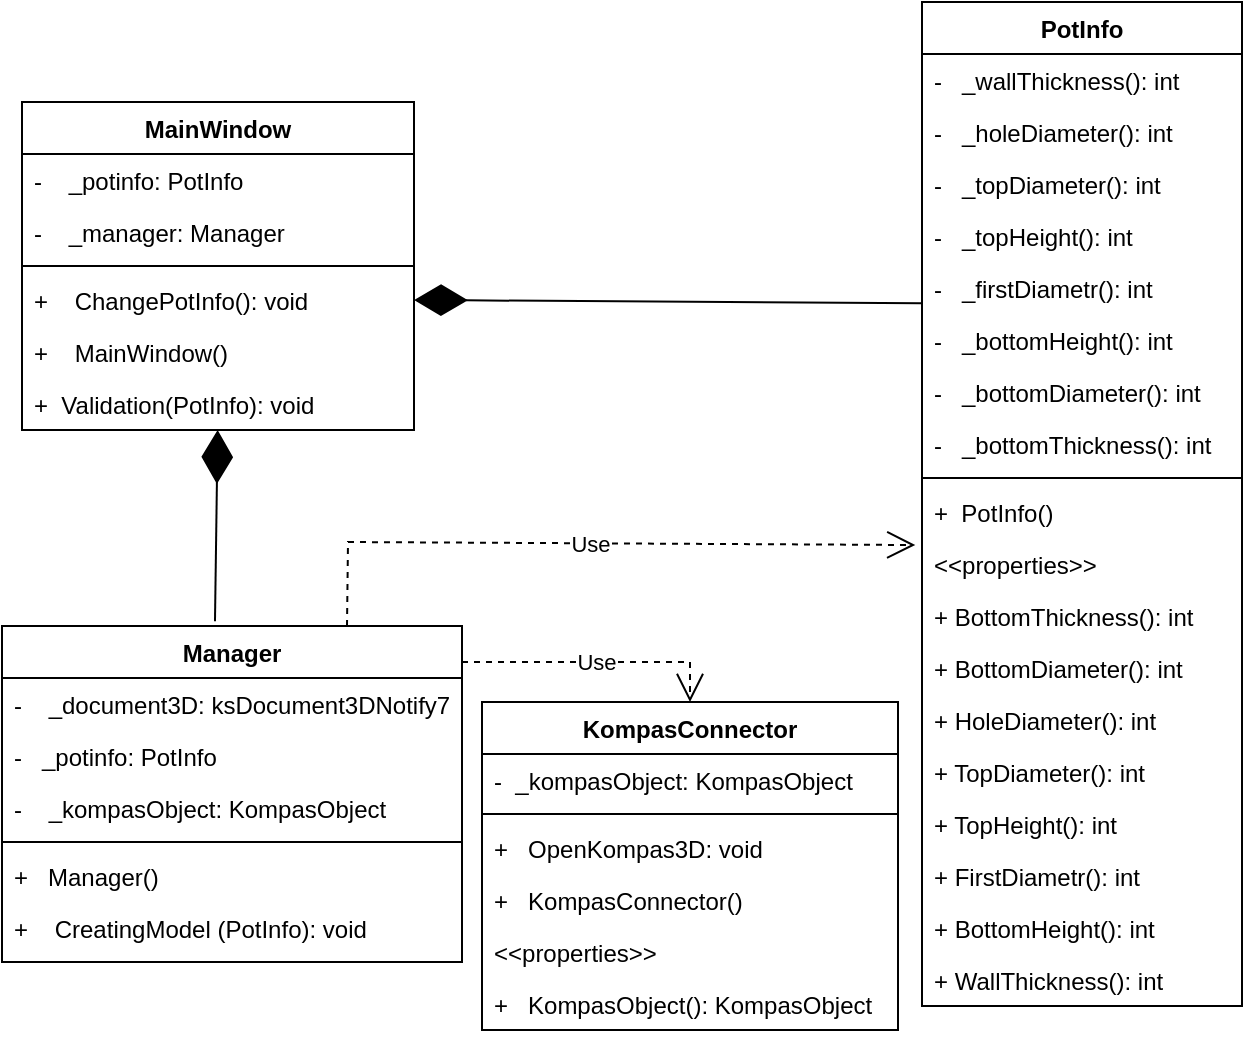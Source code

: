 <mxfile version="20.5.1" type="device"><diagram id="Dw9jkruGkAAfNnn6CsWD" name="Страница 1"><mxGraphModel dx="1422" dy="697" grid="1" gridSize="10" guides="1" tooltips="1" connect="1" arrows="1" fold="1" page="1" pageScale="1" pageWidth="827" pageHeight="1169" math="0" shadow="0"><root><mxCell id="0"/><mxCell id="1" parent="0"/><mxCell id="0Sj3Hk5YKgG8gM9VWXts-5" value="Manager" style="swimlane;fontStyle=1;align=center;verticalAlign=top;childLayout=stackLayout;horizontal=1;startSize=26;horizontalStack=0;resizeParent=1;resizeParentMax=0;resizeLast=0;collapsible=1;marginBottom=0;" parent="1" vertex="1"><mxGeometry x="30" y="342" width="230" height="168" as="geometry"/></mxCell><mxCell id="p9bLBqlXqu2lqVMAhuD6-3" value="-    _document3D: ksDocument3DNotify7" style="text;strokeColor=none;fillColor=none;align=left;verticalAlign=top;spacingLeft=4;spacingRight=4;overflow=hidden;rotatable=0;points=[[0,0.5],[1,0.5]];portConstraint=eastwest;" parent="0Sj3Hk5YKgG8gM9VWXts-5" vertex="1"><mxGeometry y="26" width="230" height="26" as="geometry"/></mxCell><mxCell id="p9bLBqlXqu2lqVMAhuD6-5" value="-   _potinfo: PotInfo" style="text;strokeColor=none;fillColor=none;align=left;verticalAlign=top;spacingLeft=4;spacingRight=4;overflow=hidden;rotatable=0;points=[[0,0.5],[1,0.5]];portConstraint=eastwest;" parent="0Sj3Hk5YKgG8gM9VWXts-5" vertex="1"><mxGeometry y="52" width="230" height="26" as="geometry"/></mxCell><mxCell id="p9bLBqlXqu2lqVMAhuD6-2" value="-    _kompasObject: KompasObject" style="text;strokeColor=none;fillColor=none;align=left;verticalAlign=top;spacingLeft=4;spacingRight=4;overflow=hidden;rotatable=0;points=[[0,0.5],[1,0.5]];portConstraint=eastwest;" parent="0Sj3Hk5YKgG8gM9VWXts-5" vertex="1"><mxGeometry y="78" width="230" height="26" as="geometry"/></mxCell><mxCell id="0Sj3Hk5YKgG8gM9VWXts-7" value="" style="line;strokeWidth=1;fillColor=none;align=left;verticalAlign=middle;spacingTop=-1;spacingLeft=3;spacingRight=3;rotatable=0;labelPosition=right;points=[];portConstraint=eastwest;strokeColor=inherit;" parent="0Sj3Hk5YKgG8gM9VWXts-5" vertex="1"><mxGeometry y="104" width="230" height="8" as="geometry"/></mxCell><mxCell id="0Sj3Hk5YKgG8gM9VWXts-41" value="+   Manager()" style="text;strokeColor=none;fillColor=none;align=left;verticalAlign=top;spacingLeft=4;spacingRight=4;overflow=hidden;rotatable=0;points=[[0,0.5],[1,0.5]];portConstraint=eastwest;" parent="0Sj3Hk5YKgG8gM9VWXts-5" vertex="1"><mxGeometry y="112" width="230" height="26" as="geometry"/></mxCell><mxCell id="p9bLBqlXqu2lqVMAhuD6-4" value="+    CreatingModel (PotInfo): void" style="text;strokeColor=none;fillColor=none;align=left;verticalAlign=top;spacingLeft=4;spacingRight=4;overflow=hidden;rotatable=0;points=[[0,0.5],[1,0.5]];portConstraint=eastwest;" parent="0Sj3Hk5YKgG8gM9VWXts-5" vertex="1"><mxGeometry y="138" width="230" height="30" as="geometry"/></mxCell><mxCell id="0Sj3Hk5YKgG8gM9VWXts-49" value="" style="endArrow=diamondThin;endFill=1;endSize=24;html=1;rounded=0;exitX=0.463;exitY=-0.014;exitDx=0;exitDy=0;exitPerimeter=0;" parent="1" source="0Sj3Hk5YKgG8gM9VWXts-5" target="p9bLBqlXqu2lqVMAhuD6-1" edge="1"><mxGeometry width="160" relative="1" as="geometry"><mxPoint x="170" y="323" as="sourcePoint"/><mxPoint x="120" y="270" as="targetPoint"/></mxGeometry></mxCell><mxCell id="0Sj3Hk5YKgG8gM9VWXts-53" value="" style="endArrow=diamondThin;endFill=1;endSize=24;html=1;rounded=0;exitX=0;exitY=0.795;exitDx=0;exitDy=0;entryX=1;entryY=0.5;entryDx=0;entryDy=0;exitPerimeter=0;" parent="1" source="q-m_3trNHtng3il_8sMD-60" target="q-m_3trNHtng3il_8sMD-4" edge="1"><mxGeometry width="160" relative="1" as="geometry"><mxPoint x="430.96" y="157.56" as="sourcePoint"/><mxPoint x="380" y="200.44" as="targetPoint"/></mxGeometry></mxCell><mxCell id="0Sj3Hk5YKgG8gM9VWXts-59" value="Use" style="endArrow=open;endSize=12;dashed=1;html=1;rounded=0;exitX=0.75;exitY=0;exitDx=0;exitDy=0;entryX=-0.021;entryY=0.135;entryDx=0;entryDy=0;entryPerimeter=0;" parent="1" source="0Sj3Hk5YKgG8gM9VWXts-5" target="q-m_3trNHtng3il_8sMD-65" edge="1"><mxGeometry width="160" relative="1" as="geometry"><mxPoint x="330" y="440" as="sourcePoint"/><mxPoint x="480" y="300" as="targetPoint"/><Array as="points"><mxPoint x="203" y="300"/></Array></mxGeometry></mxCell><mxCell id="q-m_3trNHtng3il_8sMD-1" value="MainWindow" style="swimlane;fontStyle=1;align=center;verticalAlign=top;childLayout=stackLayout;horizontal=1;startSize=26;horizontalStack=0;resizeParent=1;resizeParentMax=0;resizeLast=0;collapsible=1;marginBottom=0;" parent="1" vertex="1"><mxGeometry x="40" y="80" width="196" height="164" as="geometry"/></mxCell><mxCell id="q-m_3trNHtng3il_8sMD-2" value="-    _potinfo: PotInfo" style="text;strokeColor=none;fillColor=none;align=left;verticalAlign=top;spacingLeft=4;spacingRight=4;overflow=hidden;rotatable=0;points=[[0,0.5],[1,0.5]];portConstraint=eastwest;" parent="q-m_3trNHtng3il_8sMD-1" vertex="1"><mxGeometry y="26" width="196" height="26" as="geometry"/></mxCell><mxCell id="q-m_3trNHtng3il_8sMD-5" value="-    _manager: Manager" style="text;strokeColor=none;fillColor=none;align=left;verticalAlign=top;spacingLeft=4;spacingRight=4;overflow=hidden;rotatable=0;points=[[0,0.5],[1,0.5]];portConstraint=eastwest;" parent="q-m_3trNHtng3il_8sMD-1" vertex="1"><mxGeometry y="52" width="196" height="26" as="geometry"/></mxCell><mxCell id="q-m_3trNHtng3il_8sMD-3" value="" style="line;strokeWidth=1;fillColor=none;align=left;verticalAlign=middle;spacingTop=-1;spacingLeft=3;spacingRight=3;rotatable=0;labelPosition=right;points=[];portConstraint=eastwest;strokeColor=inherit;" parent="q-m_3trNHtng3il_8sMD-1" vertex="1"><mxGeometry y="78" width="196" height="8" as="geometry"/></mxCell><mxCell id="q-m_3trNHtng3il_8sMD-4" value="+    ChangePotInfo(): void" style="text;strokeColor=none;fillColor=none;align=left;verticalAlign=top;spacingLeft=4;spacingRight=4;overflow=hidden;rotatable=0;points=[[0,0.5],[1,0.5]];portConstraint=eastwest;" parent="q-m_3trNHtng3il_8sMD-1" vertex="1"><mxGeometry y="86" width="196" height="26" as="geometry"/></mxCell><mxCell id="q-m_3trNHtng3il_8sMD-6" value="+    MainWindow()" style="text;strokeColor=none;fillColor=none;align=left;verticalAlign=top;spacingLeft=4;spacingRight=4;overflow=hidden;rotatable=0;points=[[0,0.5],[1,0.5]];portConstraint=eastwest;" parent="q-m_3trNHtng3il_8sMD-1" vertex="1"><mxGeometry y="112" width="196" height="26" as="geometry"/></mxCell><mxCell id="p9bLBqlXqu2lqVMAhuD6-1" value="+  Validation(PotInfo): void" style="text;strokeColor=none;fillColor=none;align=left;verticalAlign=top;spacingLeft=4;spacingRight=4;overflow=hidden;rotatable=0;points=[[0,0.5],[1,0.5]];portConstraint=eastwest;" parent="q-m_3trNHtng3il_8sMD-1" vertex="1"><mxGeometry y="138" width="196" height="26" as="geometry"/></mxCell><mxCell id="q-m_3trNHtng3il_8sMD-7" value="KompasConnector" style="swimlane;fontStyle=1;align=center;verticalAlign=top;childLayout=stackLayout;horizontal=1;startSize=26;horizontalStack=0;resizeParent=1;resizeParentMax=0;resizeLast=0;collapsible=1;marginBottom=0;" parent="1" vertex="1"><mxGeometry x="270" y="380" width="208" height="164" as="geometry"/></mxCell><mxCell id="q-m_3trNHtng3il_8sMD-8" value="-  _kompasObject: KompasObject" style="text;strokeColor=none;fillColor=none;align=left;verticalAlign=top;spacingLeft=4;spacingRight=4;overflow=hidden;rotatable=0;points=[[0,0.5],[1,0.5]];portConstraint=eastwest;" parent="q-m_3trNHtng3il_8sMD-7" vertex="1"><mxGeometry y="26" width="208" height="26" as="geometry"/></mxCell><mxCell id="q-m_3trNHtng3il_8sMD-9" value="" style="line;strokeWidth=1;fillColor=none;align=left;verticalAlign=middle;spacingTop=-1;spacingLeft=3;spacingRight=3;rotatable=0;labelPosition=right;points=[];portConstraint=eastwest;strokeColor=inherit;" parent="q-m_3trNHtng3il_8sMD-7" vertex="1"><mxGeometry y="52" width="208" height="8" as="geometry"/></mxCell><mxCell id="q-m_3trNHtng3il_8sMD-10" value="+   OpenKompas3D: void" style="text;strokeColor=none;fillColor=none;align=left;verticalAlign=top;spacingLeft=4;spacingRight=4;overflow=hidden;rotatable=0;points=[[0,0.5],[1,0.5]];portConstraint=eastwest;" parent="q-m_3trNHtng3il_8sMD-7" vertex="1"><mxGeometry y="60" width="208" height="26" as="geometry"/></mxCell><mxCell id="q-m_3trNHtng3il_8sMD-11" value="+   KompasConnector()" style="text;strokeColor=none;fillColor=none;align=left;verticalAlign=top;spacingLeft=4;spacingRight=4;overflow=hidden;rotatable=0;points=[[0,0.5],[1,0.5]];portConstraint=eastwest;" parent="q-m_3trNHtng3il_8sMD-7" vertex="1"><mxGeometry y="86" width="208" height="26" as="geometry"/></mxCell><mxCell id="q-m_3trNHtng3il_8sMD-13" value="&lt;&lt;properties&gt;&gt;" style="text;strokeColor=none;fillColor=none;align=left;verticalAlign=top;spacingLeft=4;spacingRight=4;overflow=hidden;rotatable=0;points=[[0,0.5],[1,0.5]];portConstraint=eastwest;" parent="q-m_3trNHtng3il_8sMD-7" vertex="1"><mxGeometry y="112" width="208" height="26" as="geometry"/></mxCell><mxCell id="q-m_3trNHtng3il_8sMD-12" value="+   KompasObject(): KompasObject" style="text;strokeColor=none;fillColor=none;align=left;verticalAlign=top;spacingLeft=4;spacingRight=4;overflow=hidden;rotatable=0;points=[[0,0.5],[1,0.5]];portConstraint=eastwest;" parent="q-m_3trNHtng3il_8sMD-7" vertex="1"><mxGeometry y="138" width="208" height="26" as="geometry"/></mxCell><mxCell id="q-m_3trNHtng3il_8sMD-16" value="PotInfo" style="swimlane;fontStyle=1;align=center;verticalAlign=top;childLayout=stackLayout;horizontal=1;startSize=26;horizontalStack=0;resizeParent=1;resizeParentMax=0;resizeLast=0;collapsible=1;marginBottom=0;" parent="1" vertex="1"><mxGeometry x="490" y="30" width="160" height="502" as="geometry"/></mxCell><mxCell id="q-m_3trNHtng3il_8sMD-64" value="-   _wallThickness(): int" style="text;strokeColor=none;fillColor=none;align=left;verticalAlign=top;spacingLeft=4;spacingRight=4;overflow=hidden;rotatable=0;points=[[0,0.5],[1,0.5]];portConstraint=eastwest;" parent="q-m_3trNHtng3il_8sMD-16" vertex="1"><mxGeometry y="26" width="160" height="26" as="geometry"/></mxCell><mxCell id="q-m_3trNHtng3il_8sMD-63" value="-   _holeDiameter(): int" style="text;strokeColor=none;fillColor=none;align=left;verticalAlign=top;spacingLeft=4;spacingRight=4;overflow=hidden;rotatable=0;points=[[0,0.5],[1,0.5]];portConstraint=eastwest;" parent="q-m_3trNHtng3il_8sMD-16" vertex="1"><mxGeometry y="52" width="160" height="26" as="geometry"/></mxCell><mxCell id="q-m_3trNHtng3il_8sMD-62" value="-   _topDiameter(): int" style="text;strokeColor=none;fillColor=none;align=left;verticalAlign=top;spacingLeft=4;spacingRight=4;overflow=hidden;rotatable=0;points=[[0,0.5],[1,0.5]];portConstraint=eastwest;" parent="q-m_3trNHtng3il_8sMD-16" vertex="1"><mxGeometry y="78" width="160" height="26" as="geometry"/></mxCell><mxCell id="q-m_3trNHtng3il_8sMD-61" value="-   _topHeight(): int" style="text;strokeColor=none;fillColor=none;align=left;verticalAlign=top;spacingLeft=4;spacingRight=4;overflow=hidden;rotatable=0;points=[[0,0.5],[1,0.5]];portConstraint=eastwest;" parent="q-m_3trNHtng3il_8sMD-16" vertex="1"><mxGeometry y="104" width="160" height="26" as="geometry"/></mxCell><mxCell id="q-m_3trNHtng3il_8sMD-60" value="-   _firstDiametr(): int" style="text;strokeColor=none;fillColor=none;align=left;verticalAlign=top;spacingLeft=4;spacingRight=4;overflow=hidden;rotatable=0;points=[[0,0.5],[1,0.5]];portConstraint=eastwest;" parent="q-m_3trNHtng3il_8sMD-16" vertex="1"><mxGeometry y="130" width="160" height="26" as="geometry"/></mxCell><mxCell id="q-m_3trNHtng3il_8sMD-59" value="-   _bottomHeight(): int" style="text;strokeColor=none;fillColor=none;align=left;verticalAlign=top;spacingLeft=4;spacingRight=4;overflow=hidden;rotatable=0;points=[[0,0.5],[1,0.5]];portConstraint=eastwest;" parent="q-m_3trNHtng3il_8sMD-16" vertex="1"><mxGeometry y="156" width="160" height="26" as="geometry"/></mxCell><mxCell id="q-m_3trNHtng3il_8sMD-58" value="-   _bottomDiameter(): int" style="text;strokeColor=none;fillColor=none;align=left;verticalAlign=top;spacingLeft=4;spacingRight=4;overflow=hidden;rotatable=0;points=[[0,0.5],[1,0.5]];portConstraint=eastwest;" parent="q-m_3trNHtng3il_8sMD-16" vertex="1"><mxGeometry y="182" width="160" height="26" as="geometry"/></mxCell><mxCell id="q-m_3trNHtng3il_8sMD-57" value="-   _bottomThickness(): int" style="text;strokeColor=none;fillColor=none;align=left;verticalAlign=top;spacingLeft=4;spacingRight=4;overflow=hidden;rotatable=0;points=[[0,0.5],[1,0.5]];portConstraint=eastwest;" parent="q-m_3trNHtng3il_8sMD-16" vertex="1"><mxGeometry y="208" width="160" height="26" as="geometry"/></mxCell><mxCell id="q-m_3trNHtng3il_8sMD-19" value="" style="line;strokeWidth=1;fillColor=none;align=left;verticalAlign=middle;spacingTop=-1;spacingLeft=3;spacingRight=3;rotatable=0;labelPosition=right;points=[];portConstraint=eastwest;strokeColor=inherit;" parent="q-m_3trNHtng3il_8sMD-16" vertex="1"><mxGeometry y="234" width="160" height="8" as="geometry"/></mxCell><mxCell id="q-m_3trNHtng3il_8sMD-20" value="+  PotInfo()" style="text;strokeColor=none;fillColor=none;align=left;verticalAlign=top;spacingLeft=4;spacingRight=4;overflow=hidden;rotatable=0;points=[[0,0.5],[1,0.5]];portConstraint=eastwest;" parent="q-m_3trNHtng3il_8sMD-16" vertex="1"><mxGeometry y="242" width="160" height="26" as="geometry"/></mxCell><mxCell id="q-m_3trNHtng3il_8sMD-65" value="&lt;&lt;properties&gt;&gt;" style="text;strokeColor=none;fillColor=none;align=left;verticalAlign=top;spacingLeft=4;spacingRight=4;overflow=hidden;rotatable=0;points=[[0,0.5],[1,0.5]];portConstraint=eastwest;" parent="q-m_3trNHtng3il_8sMD-16" vertex="1"><mxGeometry y="268" width="160" height="26" as="geometry"/></mxCell><mxCell id="q-m_3trNHtng3il_8sMD-21" value="+ BottomThickness(): int" style="text;strokeColor=none;fillColor=none;align=left;verticalAlign=top;spacingLeft=4;spacingRight=4;overflow=hidden;rotatable=0;points=[[0,0.5],[1,0.5]];portConstraint=eastwest;" parent="q-m_3trNHtng3il_8sMD-16" vertex="1"><mxGeometry y="294" width="160" height="26" as="geometry"/></mxCell><mxCell id="q-m_3trNHtng3il_8sMD-22" value="+ BottomDiameter(): int" style="text;strokeColor=none;fillColor=none;align=left;verticalAlign=top;spacingLeft=4;spacingRight=4;overflow=hidden;rotatable=0;points=[[0,0.5],[1,0.5]];portConstraint=eastwest;" parent="q-m_3trNHtng3il_8sMD-16" vertex="1"><mxGeometry y="320" width="160" height="26" as="geometry"/></mxCell><mxCell id="q-m_3trNHtng3il_8sMD-23" value="+ HoleDiameter(): int" style="text;strokeColor=none;fillColor=none;align=left;verticalAlign=top;spacingLeft=4;spacingRight=4;overflow=hidden;rotatable=0;points=[[0,0.5],[1,0.5]];portConstraint=eastwest;" parent="q-m_3trNHtng3il_8sMD-16" vertex="1"><mxGeometry y="346" width="160" height="26" as="geometry"/></mxCell><mxCell id="q-m_3trNHtng3il_8sMD-24" value="+ TopDiameter(): int" style="text;strokeColor=none;fillColor=none;align=left;verticalAlign=top;spacingLeft=4;spacingRight=4;overflow=hidden;rotatable=0;points=[[0,0.5],[1,0.5]];portConstraint=eastwest;" parent="q-m_3trNHtng3il_8sMD-16" vertex="1"><mxGeometry y="372" width="160" height="26" as="geometry"/></mxCell><mxCell id="q-m_3trNHtng3il_8sMD-25" value="+ TopHeight(): int" style="text;strokeColor=none;fillColor=none;align=left;verticalAlign=top;spacingLeft=4;spacingRight=4;overflow=hidden;rotatable=0;points=[[0,0.5],[1,0.5]];portConstraint=eastwest;" parent="q-m_3trNHtng3il_8sMD-16" vertex="1"><mxGeometry y="398" width="160" height="26" as="geometry"/></mxCell><mxCell id="q-m_3trNHtng3il_8sMD-26" value="+ FirstDiametr(): int" style="text;strokeColor=none;fillColor=none;align=left;verticalAlign=top;spacingLeft=4;spacingRight=4;overflow=hidden;rotatable=0;points=[[0,0.5],[1,0.5]];portConstraint=eastwest;" parent="q-m_3trNHtng3il_8sMD-16" vertex="1"><mxGeometry y="424" width="160" height="26" as="geometry"/></mxCell><mxCell id="q-m_3trNHtng3il_8sMD-27" value="+ BottomHeight(): int" style="text;strokeColor=none;fillColor=none;align=left;verticalAlign=top;spacingLeft=4;spacingRight=4;overflow=hidden;rotatable=0;points=[[0,0.5],[1,0.5]];portConstraint=eastwest;" parent="q-m_3trNHtng3il_8sMD-16" vertex="1"><mxGeometry y="450" width="160" height="26" as="geometry"/></mxCell><mxCell id="q-m_3trNHtng3il_8sMD-28" value="+ WallThickness(): int" style="text;strokeColor=none;fillColor=none;align=left;verticalAlign=top;spacingLeft=4;spacingRight=4;overflow=hidden;rotatable=0;points=[[0,0.5],[1,0.5]];portConstraint=eastwest;" parent="q-m_3trNHtng3il_8sMD-16" vertex="1"><mxGeometry y="476" width="160" height="26" as="geometry"/></mxCell><mxCell id="p9bLBqlXqu2lqVMAhuD6-10" value="Use" style="endArrow=open;endSize=12;dashed=1;html=1;rounded=0;entryX=0.5;entryY=0;entryDx=0;entryDy=0;" parent="1" target="q-m_3trNHtng3il_8sMD-7" edge="1"><mxGeometry width="160" relative="1" as="geometry"><mxPoint x="260" y="360" as="sourcePoint"/><mxPoint x="400" y="360" as="targetPoint"/><Array as="points"><mxPoint x="374" y="360"/></Array></mxGeometry></mxCell></root></mxGraphModel></diagram></mxfile>